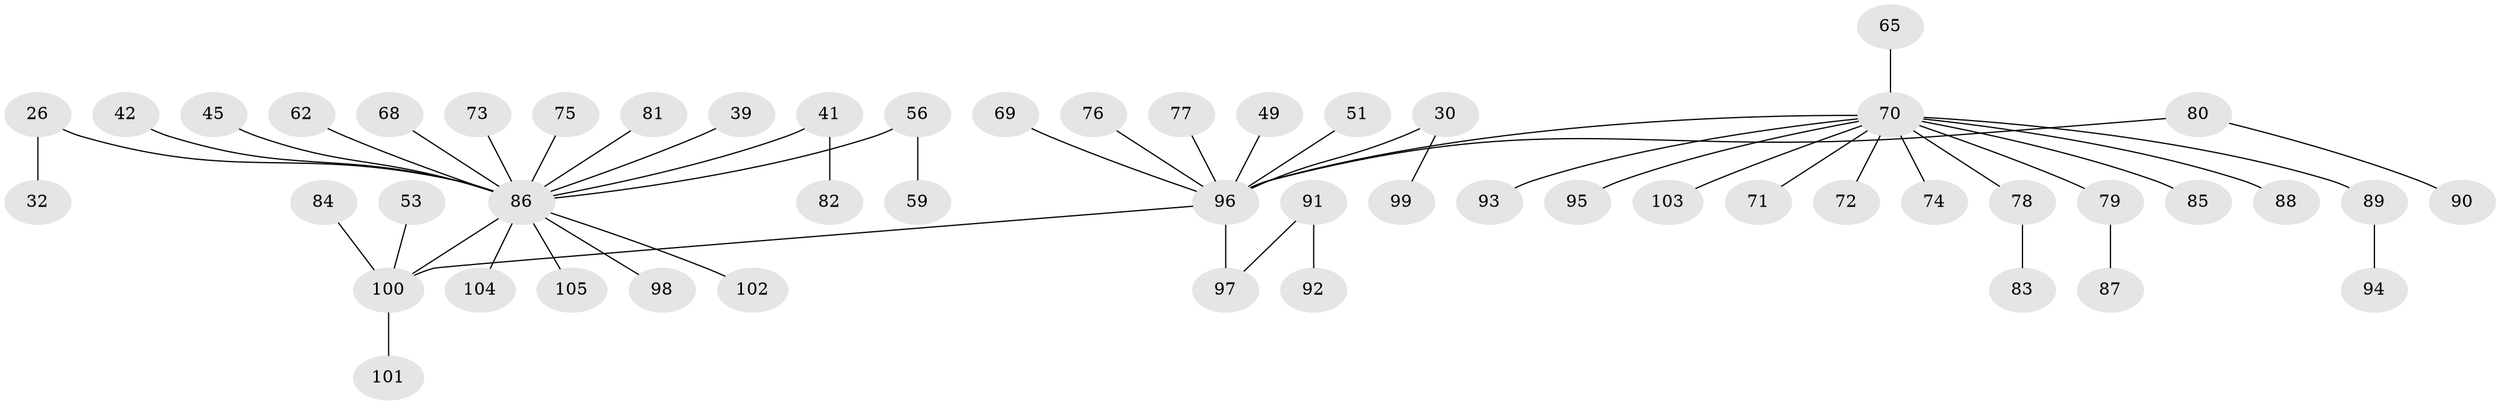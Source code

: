 // original degree distribution, {6: 0.047619047619047616, 4: 0.047619047619047616, 3: 0.1523809523809524, 2: 0.18095238095238095, 5: 0.02857142857142857, 1: 0.5428571428571428}
// Generated by graph-tools (version 1.1) at 2025/56/03/04/25 21:56:27]
// undirected, 52 vertices, 51 edges
graph export_dot {
graph [start="1"]
  node [color=gray90,style=filled];
  26;
  30;
  32;
  39;
  41;
  42;
  45;
  49;
  51;
  53;
  56;
  59;
  62;
  65;
  68;
  69;
  70 [super="+50+40+29+34+43+60+64+61+67+48+54"];
  71;
  72;
  73;
  74;
  75;
  76;
  77;
  78;
  79;
  80 [super="+58"];
  81;
  82;
  83;
  84;
  85;
  86 [super="+10+15+47+38+33"];
  87;
  88;
  89 [super="+18"];
  90;
  91 [super="+57+63+66"];
  92;
  93;
  94;
  95;
  96 [super="+37"];
  97 [super="+46"];
  98;
  99;
  100 [super="+7+55"];
  101;
  102;
  103;
  104;
  105;
  26 -- 32;
  26 -- 86;
  30 -- 99;
  30 -- 96;
  39 -- 86;
  41 -- 82;
  41 -- 86;
  42 -- 86;
  45 -- 86;
  49 -- 96;
  51 -- 96;
  53 -- 100;
  56 -- 59;
  56 -- 86;
  62 -- 86;
  65 -- 70;
  68 -- 86;
  69 -- 96;
  70 -- 72;
  70 -- 93;
  70 -- 96;
  70 -- 71;
  70 -- 103;
  70 -- 74;
  70 -- 88;
  70 -- 95;
  70 -- 85;
  70 -- 89;
  70 -- 78;
  70 -- 79;
  73 -- 86;
  75 -- 86;
  76 -- 96;
  77 -- 96;
  78 -- 83;
  79 -- 87;
  80 -- 90;
  80 -- 96;
  81 -- 86;
  84 -- 100;
  86 -- 98;
  86 -- 100;
  86 -- 104;
  86 -- 105;
  86 -- 102;
  89 -- 94;
  91 -- 92;
  91 -- 97;
  96 -- 100;
  96 -- 97;
  100 -- 101;
}
